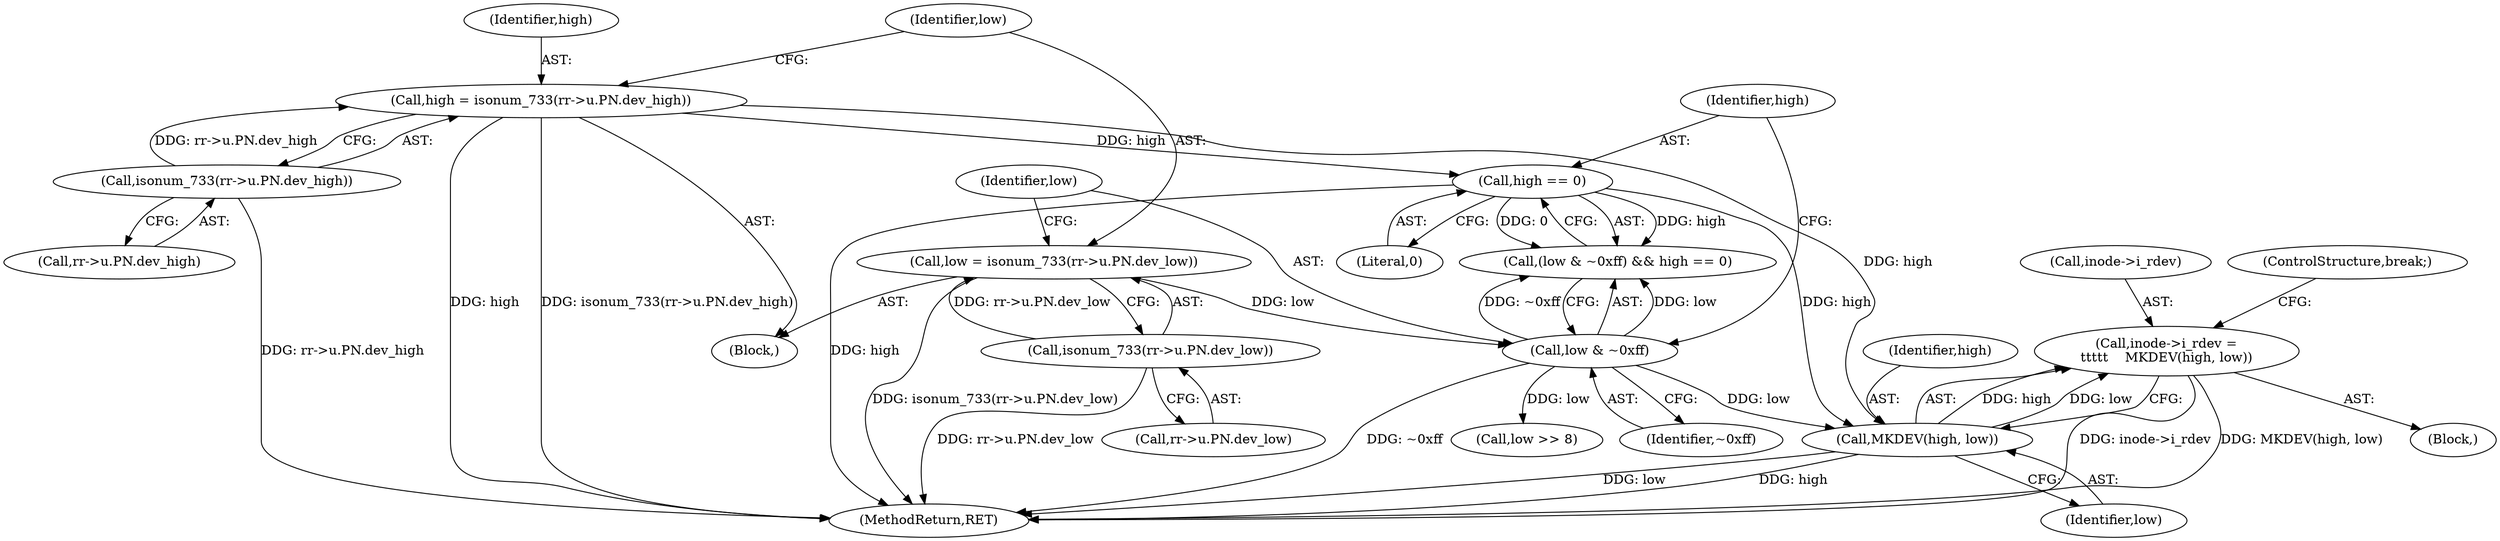 digraph "0_linux_410dd3cf4c9b36f27ed4542ee18b1af5e68645a4_2@pointer" {
"1000426" [label="(Call,inode->i_rdev =\n\t\t\t\t\t    MKDEV(high, low))"];
"1000430" [label="(Call,MKDEV(high, low))"];
"1000409" [label="(Call,high == 0)"];
"1000384" [label="(Call,high = isonum_733(rr->u.PN.dev_high))"];
"1000386" [label="(Call,isonum_733(rr->u.PN.dev_high))"];
"1000406" [label="(Call,low & ~0xff)"];
"1000394" [label="(Call,low = isonum_733(rr->u.PN.dev_low))"];
"1000396" [label="(Call,isonum_733(rr->u.PN.dev_low))"];
"1000395" [label="(Identifier,low)"];
"1000426" [label="(Call,inode->i_rdev =\n\t\t\t\t\t    MKDEV(high, low))"];
"1001007" [label="(MethodReturn,RET)"];
"1000418" [label="(Call,low >> 8)"];
"1000387" [label="(Call,rr->u.PN.dev_high)"];
"1000396" [label="(Call,isonum_733(rr->u.PN.dev_low))"];
"1000381" [label="(Block,)"];
"1000394" [label="(Call,low = isonum_733(rr->u.PN.dev_low))"];
"1000397" [label="(Call,rr->u.PN.dev_low)"];
"1000430" [label="(Call,MKDEV(high, low))"];
"1000406" [label="(Call,low & ~0xff)"];
"1000385" [label="(Identifier,high)"];
"1000408" [label="(Identifier,~0xff)"];
"1000405" [label="(Call,(low & ~0xff) && high == 0)"];
"1000432" [label="(Identifier,low)"];
"1000433" [label="(ControlStructure,break;)"];
"1000386" [label="(Call,isonum_733(rr->u.PN.dev_high))"];
"1000407" [label="(Identifier,low)"];
"1000431" [label="(Identifier,high)"];
"1000427" [label="(Call,inode->i_rdev)"];
"1000425" [label="(Block,)"];
"1000410" [label="(Identifier,high)"];
"1000411" [label="(Literal,0)"];
"1000384" [label="(Call,high = isonum_733(rr->u.PN.dev_high))"];
"1000409" [label="(Call,high == 0)"];
"1000426" -> "1000425"  [label="AST: "];
"1000426" -> "1000430"  [label="CFG: "];
"1000427" -> "1000426"  [label="AST: "];
"1000430" -> "1000426"  [label="AST: "];
"1000433" -> "1000426"  [label="CFG: "];
"1000426" -> "1001007"  [label="DDG: inode->i_rdev"];
"1000426" -> "1001007"  [label="DDG: MKDEV(high, low)"];
"1000430" -> "1000426"  [label="DDG: high"];
"1000430" -> "1000426"  [label="DDG: low"];
"1000430" -> "1000432"  [label="CFG: "];
"1000431" -> "1000430"  [label="AST: "];
"1000432" -> "1000430"  [label="AST: "];
"1000430" -> "1001007"  [label="DDG: low"];
"1000430" -> "1001007"  [label="DDG: high"];
"1000409" -> "1000430"  [label="DDG: high"];
"1000384" -> "1000430"  [label="DDG: high"];
"1000406" -> "1000430"  [label="DDG: low"];
"1000409" -> "1000405"  [label="AST: "];
"1000409" -> "1000411"  [label="CFG: "];
"1000410" -> "1000409"  [label="AST: "];
"1000411" -> "1000409"  [label="AST: "];
"1000405" -> "1000409"  [label="CFG: "];
"1000409" -> "1001007"  [label="DDG: high"];
"1000409" -> "1000405"  [label="DDG: high"];
"1000409" -> "1000405"  [label="DDG: 0"];
"1000384" -> "1000409"  [label="DDG: high"];
"1000384" -> "1000381"  [label="AST: "];
"1000384" -> "1000386"  [label="CFG: "];
"1000385" -> "1000384"  [label="AST: "];
"1000386" -> "1000384"  [label="AST: "];
"1000395" -> "1000384"  [label="CFG: "];
"1000384" -> "1001007"  [label="DDG: isonum_733(rr->u.PN.dev_high)"];
"1000384" -> "1001007"  [label="DDG: high"];
"1000386" -> "1000384"  [label="DDG: rr->u.PN.dev_high"];
"1000386" -> "1000387"  [label="CFG: "];
"1000387" -> "1000386"  [label="AST: "];
"1000386" -> "1001007"  [label="DDG: rr->u.PN.dev_high"];
"1000406" -> "1000405"  [label="AST: "];
"1000406" -> "1000408"  [label="CFG: "];
"1000407" -> "1000406"  [label="AST: "];
"1000408" -> "1000406"  [label="AST: "];
"1000410" -> "1000406"  [label="CFG: "];
"1000405" -> "1000406"  [label="CFG: "];
"1000406" -> "1001007"  [label="DDG: ~0xff"];
"1000406" -> "1000405"  [label="DDG: low"];
"1000406" -> "1000405"  [label="DDG: ~0xff"];
"1000394" -> "1000406"  [label="DDG: low"];
"1000406" -> "1000418"  [label="DDG: low"];
"1000394" -> "1000381"  [label="AST: "];
"1000394" -> "1000396"  [label="CFG: "];
"1000395" -> "1000394"  [label="AST: "];
"1000396" -> "1000394"  [label="AST: "];
"1000407" -> "1000394"  [label="CFG: "];
"1000394" -> "1001007"  [label="DDG: isonum_733(rr->u.PN.dev_low)"];
"1000396" -> "1000394"  [label="DDG: rr->u.PN.dev_low"];
"1000396" -> "1000397"  [label="CFG: "];
"1000397" -> "1000396"  [label="AST: "];
"1000396" -> "1001007"  [label="DDG: rr->u.PN.dev_low"];
}
